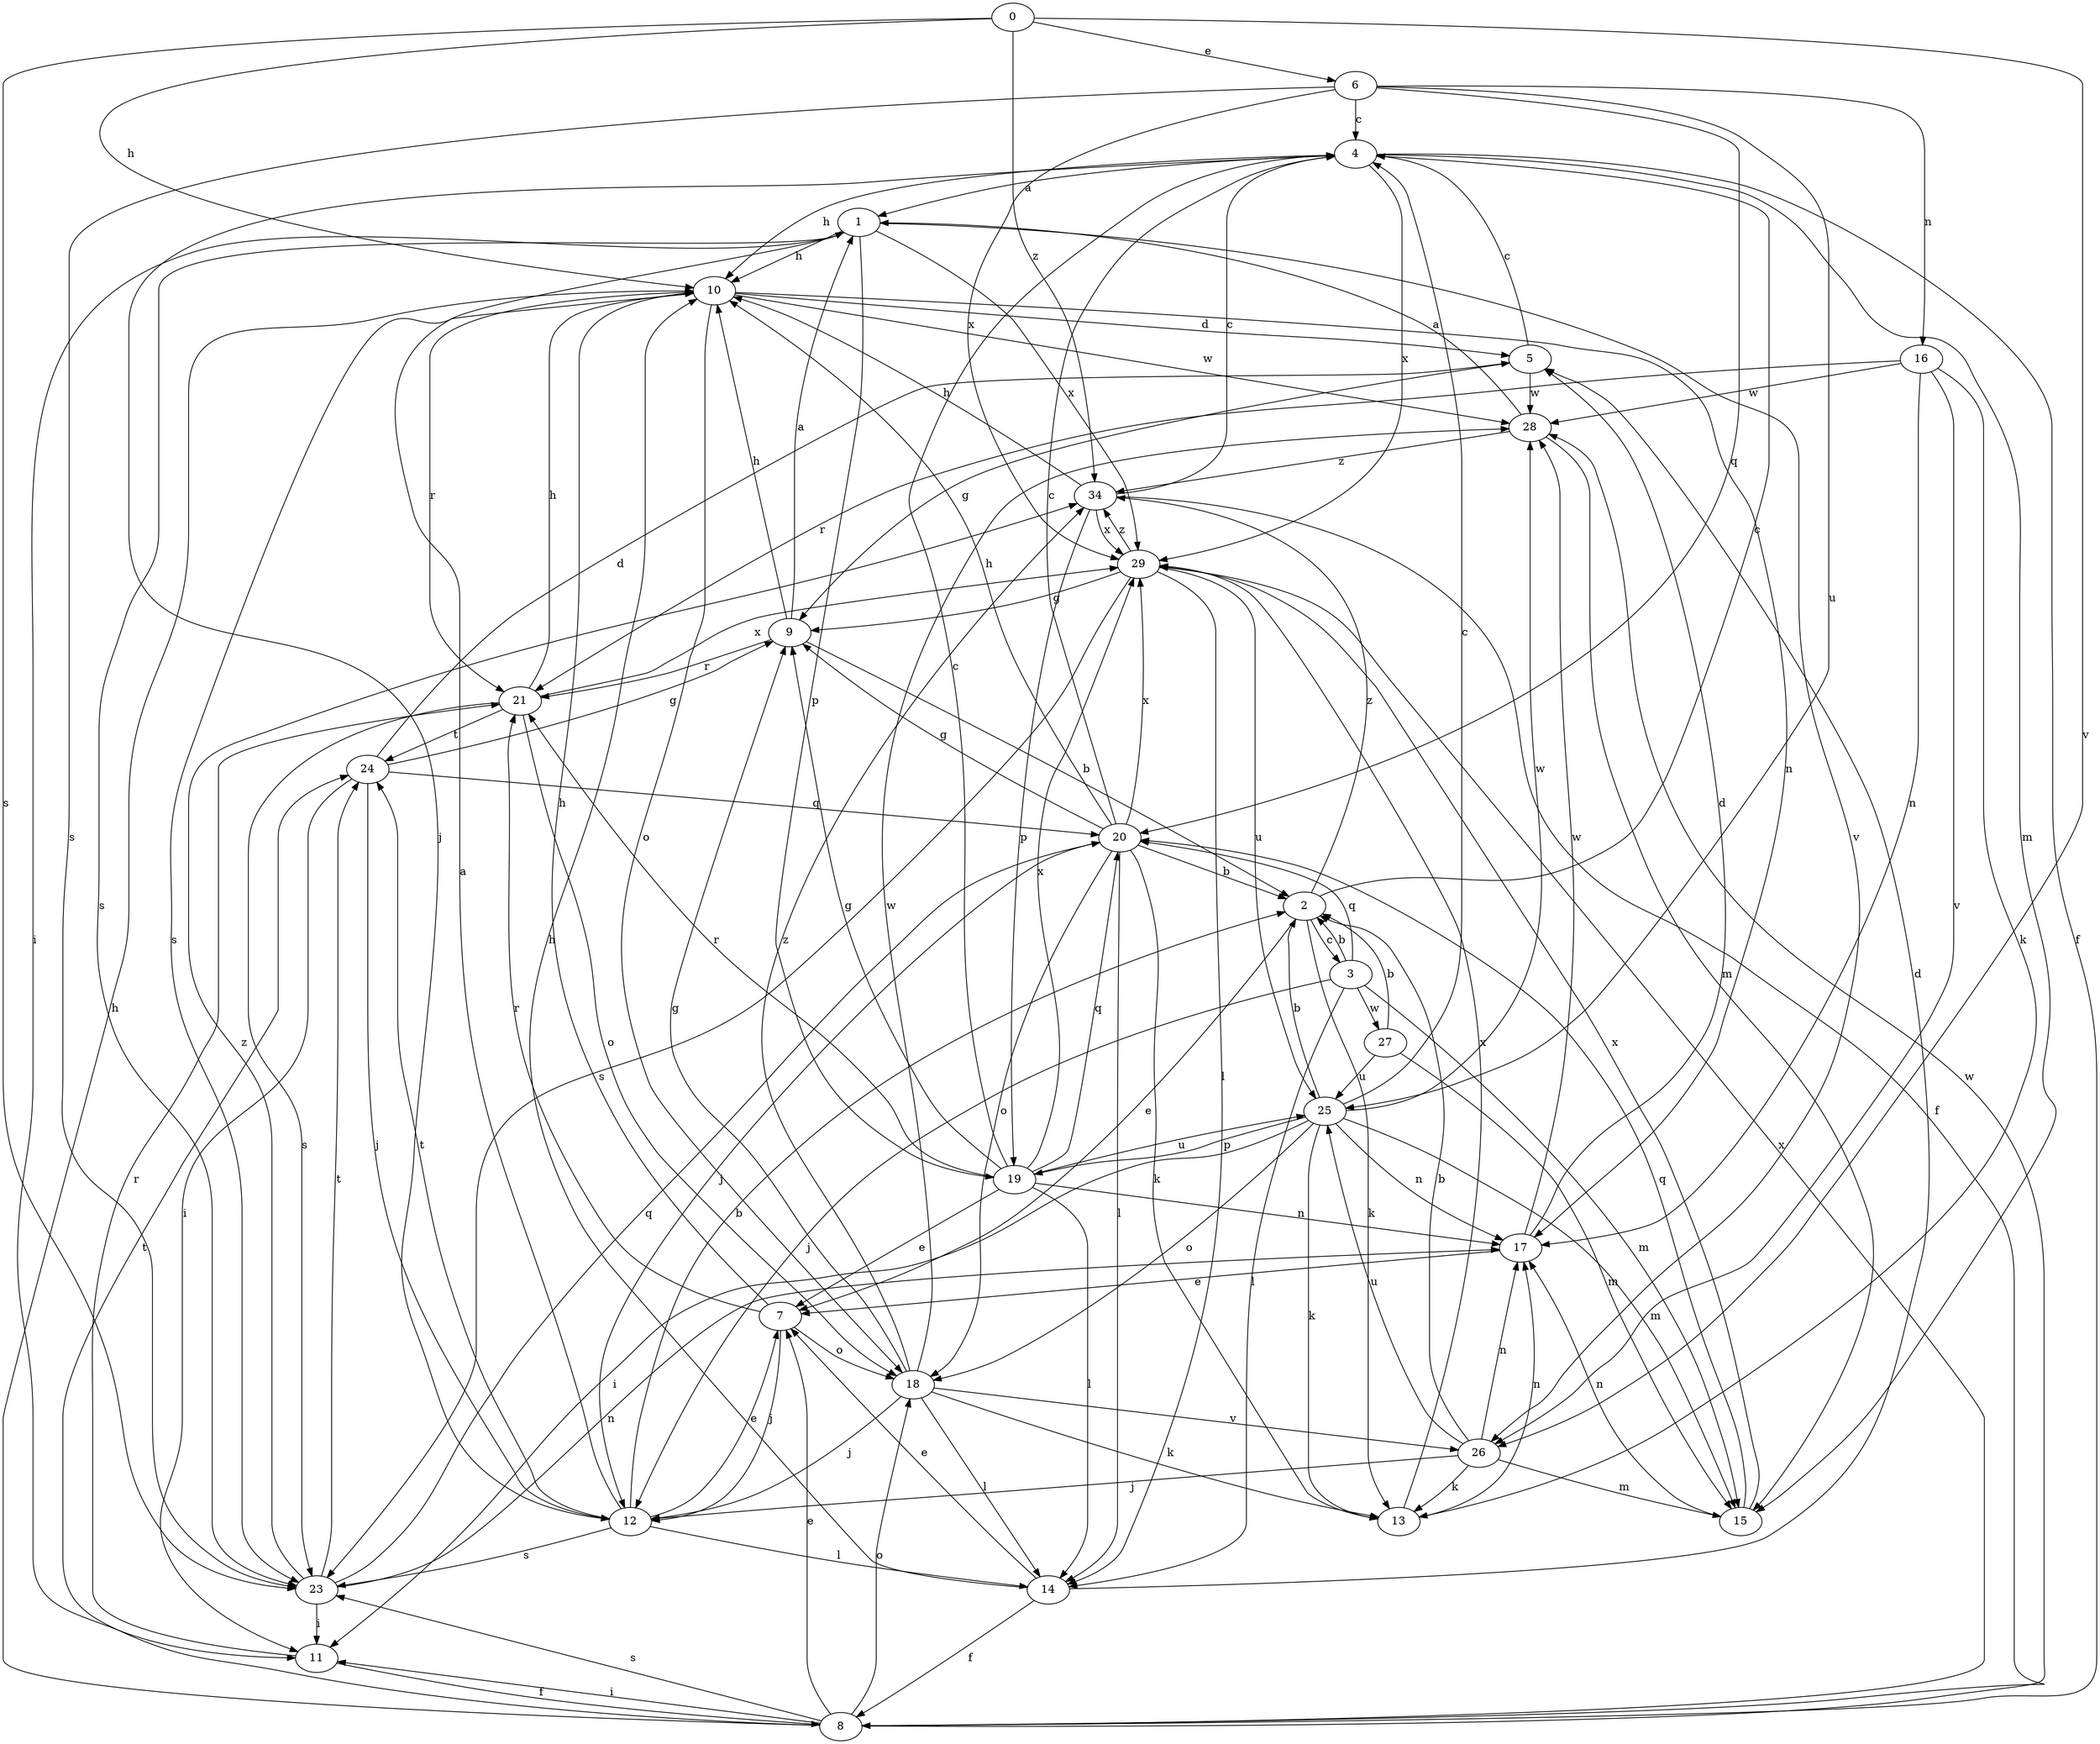 strict digraph  {
0;
1;
2;
3;
4;
5;
6;
7;
8;
9;
10;
11;
12;
13;
14;
15;
16;
17;
18;
19;
20;
21;
23;
24;
25;
26;
27;
28;
29;
34;
0 -> 6  [label=e];
0 -> 10  [label=h];
0 -> 23  [label=s];
0 -> 26  [label=v];
0 -> 34  [label=z];
1 -> 10  [label=h];
1 -> 11  [label=i];
1 -> 19  [label=p];
1 -> 23  [label=s];
1 -> 26  [label=v];
1 -> 29  [label=x];
2 -> 3  [label=c];
2 -> 4  [label=c];
2 -> 7  [label=e];
2 -> 13  [label=k];
2 -> 34  [label=z];
3 -> 2  [label=b];
3 -> 12  [label=j];
3 -> 14  [label=l];
3 -> 15  [label=m];
3 -> 20  [label=q];
3 -> 27  [label=w];
4 -> 1  [label=a];
4 -> 8  [label=f];
4 -> 10  [label=h];
4 -> 12  [label=j];
4 -> 15  [label=m];
4 -> 29  [label=x];
5 -> 4  [label=c];
5 -> 9  [label=g];
5 -> 28  [label=w];
6 -> 4  [label=c];
6 -> 16  [label=n];
6 -> 20  [label=q];
6 -> 23  [label=s];
6 -> 25  [label=u];
6 -> 29  [label=x];
7 -> 10  [label=h];
7 -> 12  [label=j];
7 -> 18  [label=o];
7 -> 21  [label=r];
8 -> 7  [label=e];
8 -> 10  [label=h];
8 -> 11  [label=i];
8 -> 18  [label=o];
8 -> 23  [label=s];
8 -> 24  [label=t];
8 -> 28  [label=w];
8 -> 29  [label=x];
9 -> 1  [label=a];
9 -> 2  [label=b];
9 -> 10  [label=h];
9 -> 21  [label=r];
10 -> 5  [label=d];
10 -> 17  [label=n];
10 -> 18  [label=o];
10 -> 21  [label=r];
10 -> 23  [label=s];
10 -> 28  [label=w];
11 -> 8  [label=f];
11 -> 21  [label=r];
12 -> 1  [label=a];
12 -> 2  [label=b];
12 -> 7  [label=e];
12 -> 14  [label=l];
12 -> 23  [label=s];
12 -> 24  [label=t];
13 -> 17  [label=n];
13 -> 29  [label=x];
14 -> 5  [label=d];
14 -> 7  [label=e];
14 -> 8  [label=f];
14 -> 10  [label=h];
15 -> 17  [label=n];
15 -> 20  [label=q];
15 -> 29  [label=x];
16 -> 13  [label=k];
16 -> 17  [label=n];
16 -> 21  [label=r];
16 -> 26  [label=v];
16 -> 28  [label=w];
17 -> 5  [label=d];
17 -> 7  [label=e];
17 -> 28  [label=w];
18 -> 9  [label=g];
18 -> 12  [label=j];
18 -> 13  [label=k];
18 -> 14  [label=l];
18 -> 26  [label=v];
18 -> 28  [label=w];
18 -> 34  [label=z];
19 -> 4  [label=c];
19 -> 7  [label=e];
19 -> 9  [label=g];
19 -> 14  [label=l];
19 -> 17  [label=n];
19 -> 20  [label=q];
19 -> 21  [label=r];
19 -> 25  [label=u];
19 -> 29  [label=x];
20 -> 2  [label=b];
20 -> 4  [label=c];
20 -> 9  [label=g];
20 -> 10  [label=h];
20 -> 12  [label=j];
20 -> 13  [label=k];
20 -> 14  [label=l];
20 -> 18  [label=o];
20 -> 29  [label=x];
21 -> 10  [label=h];
21 -> 18  [label=o];
21 -> 23  [label=s];
21 -> 24  [label=t];
21 -> 29  [label=x];
23 -> 11  [label=i];
23 -> 17  [label=n];
23 -> 20  [label=q];
23 -> 24  [label=t];
23 -> 34  [label=z];
24 -> 5  [label=d];
24 -> 9  [label=g];
24 -> 11  [label=i];
24 -> 12  [label=j];
24 -> 20  [label=q];
25 -> 2  [label=b];
25 -> 4  [label=c];
25 -> 11  [label=i];
25 -> 13  [label=k];
25 -> 15  [label=m];
25 -> 17  [label=n];
25 -> 18  [label=o];
25 -> 19  [label=p];
25 -> 28  [label=w];
26 -> 2  [label=b];
26 -> 12  [label=j];
26 -> 13  [label=k];
26 -> 15  [label=m];
26 -> 17  [label=n];
26 -> 25  [label=u];
27 -> 2  [label=b];
27 -> 15  [label=m];
27 -> 25  [label=u];
28 -> 1  [label=a];
28 -> 15  [label=m];
28 -> 34  [label=z];
29 -> 9  [label=g];
29 -> 14  [label=l];
29 -> 23  [label=s];
29 -> 25  [label=u];
29 -> 34  [label=z];
34 -> 4  [label=c];
34 -> 8  [label=f];
34 -> 10  [label=h];
34 -> 19  [label=p];
34 -> 29  [label=x];
}
